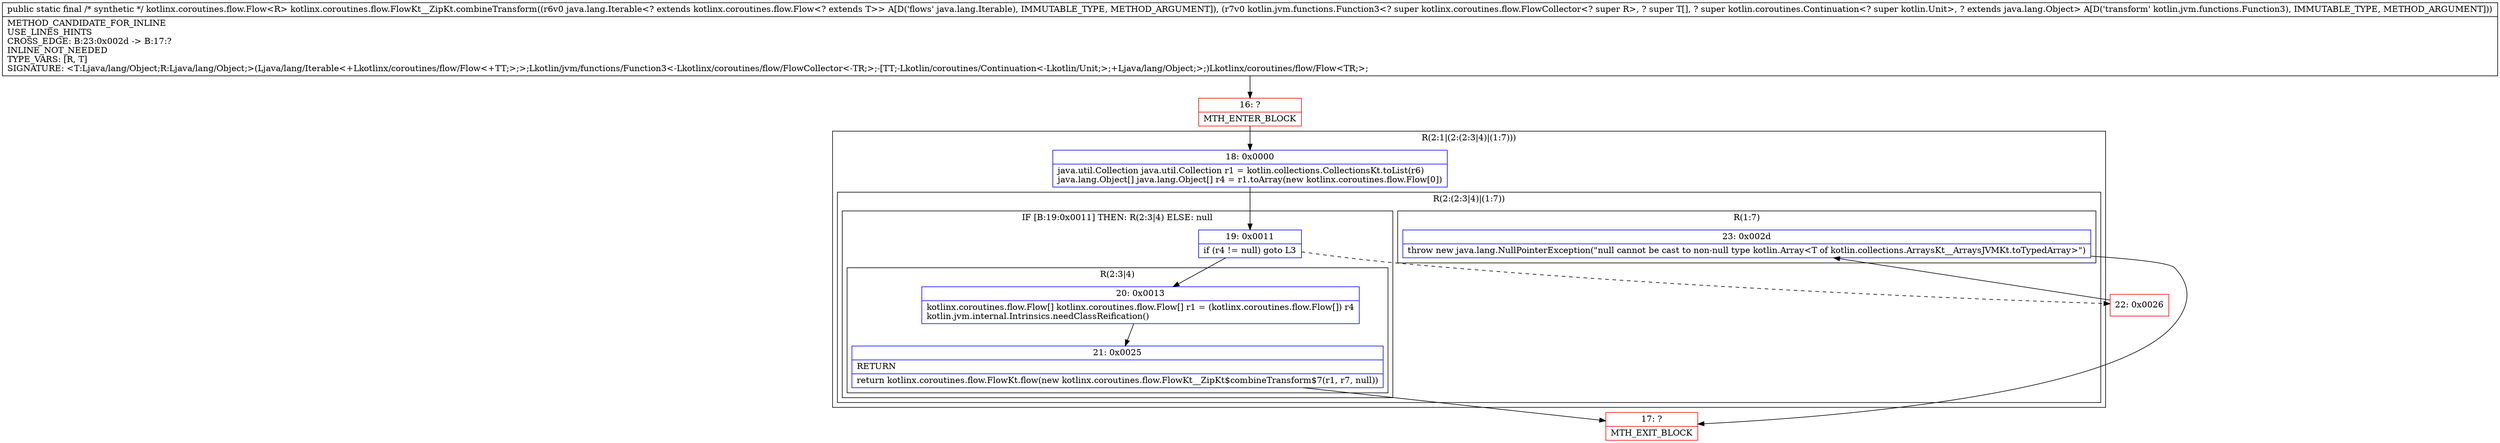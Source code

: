 digraph "CFG forkotlinx.coroutines.flow.FlowKt__ZipKt.combineTransform(Ljava\/lang\/Iterable;Lkotlin\/jvm\/functions\/Function3;)Lkotlinx\/coroutines\/flow\/Flow;" {
subgraph cluster_Region_1715420332 {
label = "R(2:1|(2:(2:3|4)|(1:7)))";
node [shape=record,color=blue];
Node_18 [shape=record,label="{18\:\ 0x0000|java.util.Collection java.util.Collection r1 = kotlin.collections.CollectionsKt.toList(r6)\ljava.lang.Object[] java.lang.Object[] r4 = r1.toArray(new kotlinx.coroutines.flow.Flow[0])\l}"];
subgraph cluster_Region_55683698 {
label = "R(2:(2:3|4)|(1:7))";
node [shape=record,color=blue];
subgraph cluster_IfRegion_1651685038 {
label = "IF [B:19:0x0011] THEN: R(2:3|4) ELSE: null";
node [shape=record,color=blue];
Node_19 [shape=record,label="{19\:\ 0x0011|if (r4 != null) goto L3\l}"];
subgraph cluster_Region_831087694 {
label = "R(2:3|4)";
node [shape=record,color=blue];
Node_20 [shape=record,label="{20\:\ 0x0013|kotlinx.coroutines.flow.Flow[] kotlinx.coroutines.flow.Flow[] r1 = (kotlinx.coroutines.flow.Flow[]) r4\lkotlin.jvm.internal.Intrinsics.needClassReification()\l}"];
Node_21 [shape=record,label="{21\:\ 0x0025|RETURN\l|return kotlinx.coroutines.flow.FlowKt.flow(new kotlinx.coroutines.flow.FlowKt__ZipKt$combineTransform$7(r1, r7, null))\l}"];
}
}
subgraph cluster_Region_771987209 {
label = "R(1:7)";
node [shape=record,color=blue];
Node_23 [shape=record,label="{23\:\ 0x002d|throw new java.lang.NullPointerException(\"null cannot be cast to non\-null type kotlin.Array\<T of kotlin.collections.ArraysKt__ArraysJVMKt.toTypedArray\>\")\l}"];
}
}
}
Node_16 [shape=record,color=red,label="{16\:\ ?|MTH_ENTER_BLOCK\l}"];
Node_17 [shape=record,color=red,label="{17\:\ ?|MTH_EXIT_BLOCK\l}"];
Node_22 [shape=record,color=red,label="{22\:\ 0x0026}"];
MethodNode[shape=record,label="{public static final \/* synthetic *\/ kotlinx.coroutines.flow.Flow\<R\> kotlinx.coroutines.flow.FlowKt__ZipKt.combineTransform((r6v0 java.lang.Iterable\<? extends kotlinx.coroutines.flow.Flow\<? extends T\>\> A[D('flows' java.lang.Iterable), IMMUTABLE_TYPE, METHOD_ARGUMENT]), (r7v0 kotlin.jvm.functions.Function3\<? super kotlinx.coroutines.flow.FlowCollector\<? super R\>, ? super T[], ? super kotlin.coroutines.Continuation\<? super kotlin.Unit\>, ? extends java.lang.Object\> A[D('transform' kotlin.jvm.functions.Function3), IMMUTABLE_TYPE, METHOD_ARGUMENT]))  | METHOD_CANDIDATE_FOR_INLINE\lUSE_LINES_HINTS\lCROSS_EDGE: B:23:0x002d \-\> B:17:?\lINLINE_NOT_NEEDED\lTYPE_VARS: [R, T]\lSIGNATURE: \<T:Ljava\/lang\/Object;R:Ljava\/lang\/Object;\>(Ljava\/lang\/Iterable\<+Lkotlinx\/coroutines\/flow\/Flow\<+TT;\>;\>;Lkotlin\/jvm\/functions\/Function3\<\-Lkotlinx\/coroutines\/flow\/FlowCollector\<\-TR;\>;\-[TT;\-Lkotlin\/coroutines\/Continuation\<\-Lkotlin\/Unit;\>;+Ljava\/lang\/Object;\>;)Lkotlinx\/coroutines\/flow\/Flow\<TR;\>;\l}"];
MethodNode -> Node_16;Node_18 -> Node_19;
Node_19 -> Node_20;
Node_19 -> Node_22[style=dashed];
Node_20 -> Node_21;
Node_21 -> Node_17;
Node_23 -> Node_17;
Node_16 -> Node_18;
Node_22 -> Node_23;
}


